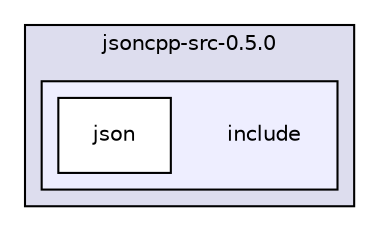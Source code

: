 digraph "json/jsoncpp-src-0.5.0/include" {
  compound=true
  node [ fontsize="10", fontname="Helvetica"];
  edge [ labelfontsize="10", labelfontname="Helvetica"];
  subgraph clusterdir_51686e203cd5569fcb86b843e97384be {
    graph [ bgcolor="#ddddee", pencolor="black", label="jsoncpp-src-0.5.0" fontname="Helvetica", fontsize="10", URL="dir_51686e203cd5569fcb86b843e97384be.html"]
  subgraph clusterdir_dbd68175eb46f2a00751d546c7c6048a {
    graph [ bgcolor="#eeeeff", pencolor="black", label="" URL="dir_dbd68175eb46f2a00751d546c7c6048a.html"];
    dir_dbd68175eb46f2a00751d546c7c6048a [shape=plaintext label="include"];
    dir_adec98d2cf4b4e7ac35a0dc3e09748a3 [shape=box label="json" color="black" fillcolor="white" style="filled" URL="dir_adec98d2cf4b4e7ac35a0dc3e09748a3.html"];
  }
  }
}
